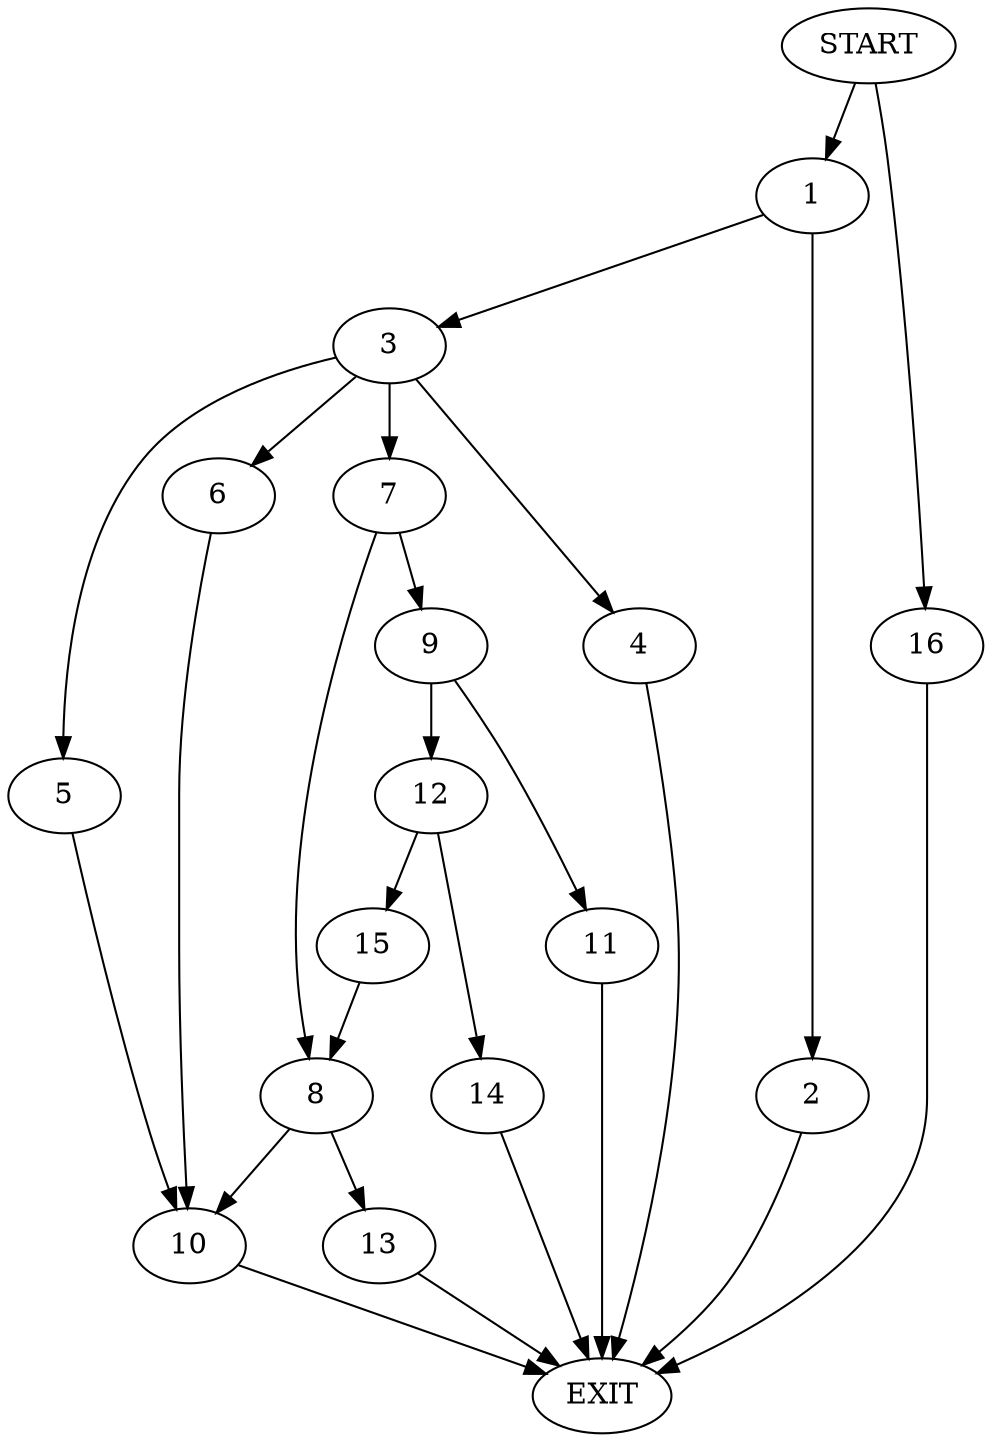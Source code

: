 digraph {
0 [label="START"]
17 [label="EXIT"]
0 -> 1
1 -> 2
1 -> 3
2 -> 17
3 -> 4
3 -> 5
3 -> 6
3 -> 7
7 -> 8
7 -> 9
5 -> 10
6 -> 10
4 -> 17
10 -> 17
9 -> 11
9 -> 12
8 -> 13
8 -> 10
12 -> 14
12 -> 15
11 -> 17
14 -> 17
15 -> 8
13 -> 17
0 -> 16
16 -> 17
}
